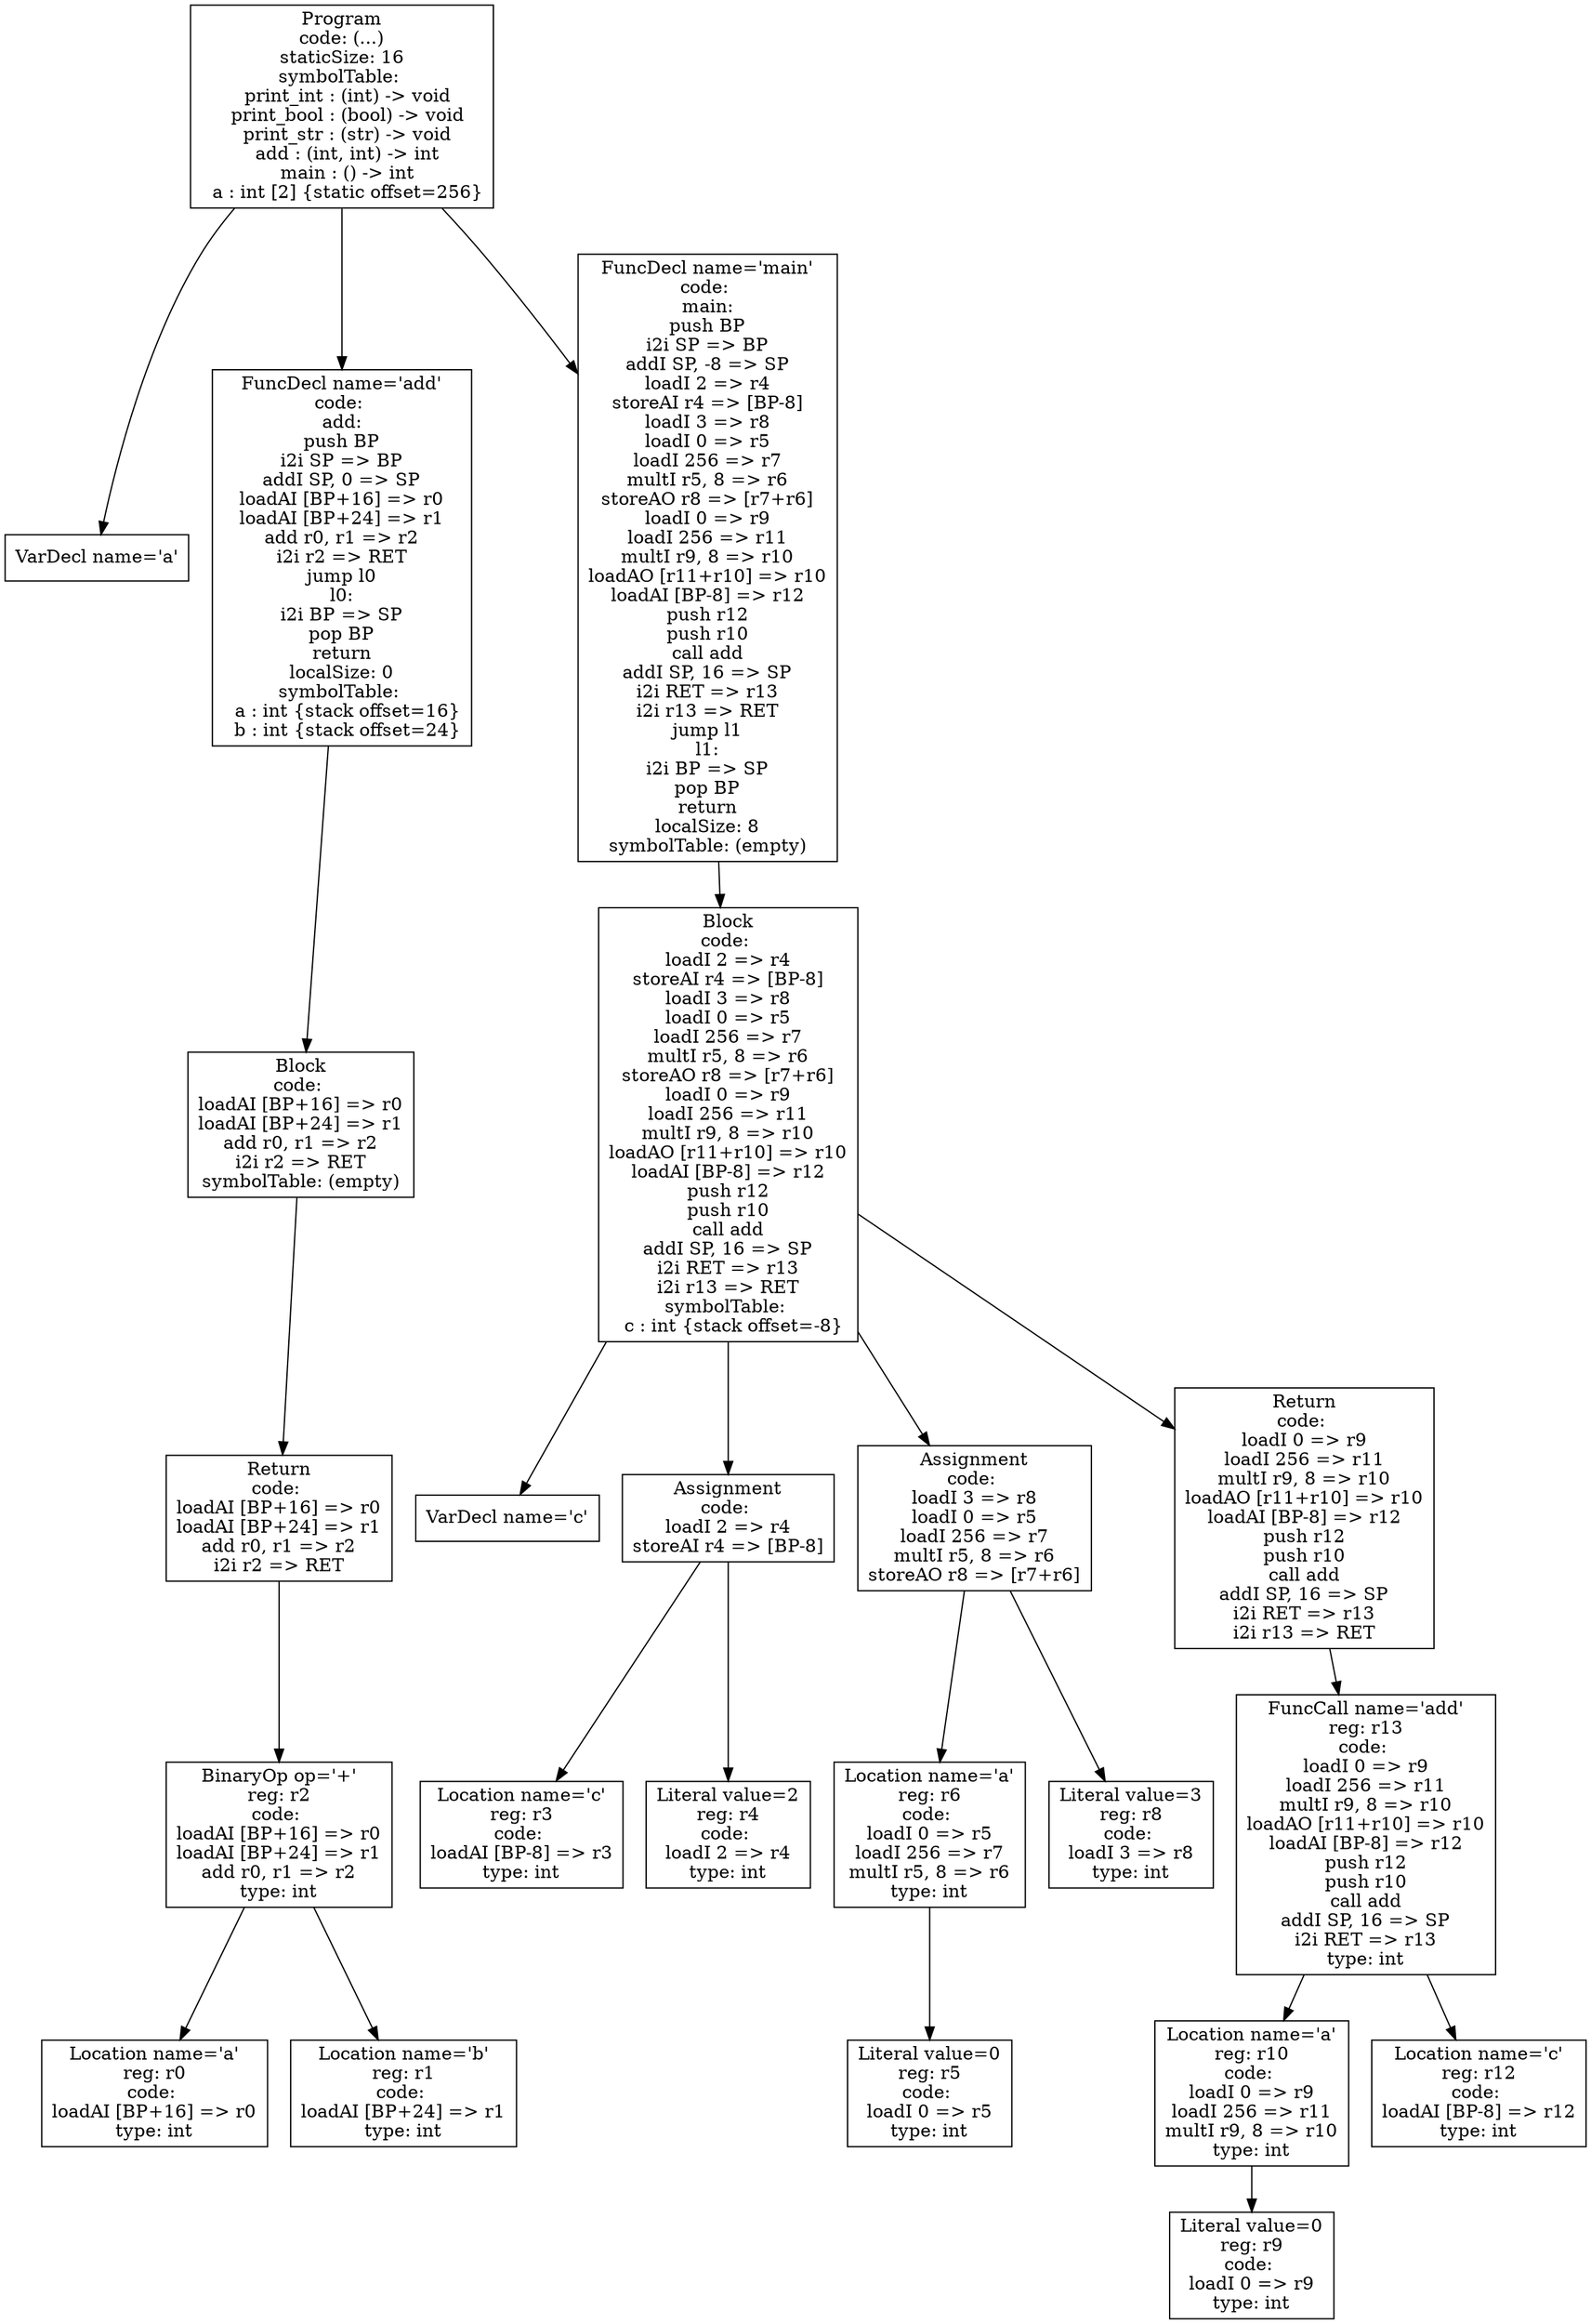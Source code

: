 digraph AST {
1 [shape=box, label="VarDecl name='a'"];
6 [shape=box, label="Location name='a'\nreg: r0\ncode: \nloadAI [BP+16] => r0\ntype: int"];
7 [shape=box, label="Location name='b'\nreg: r1\ncode: \nloadAI [BP+24] => r1\ntype: int"];
5 [shape=box, label="BinaryOp op='+'\nreg: r2\ncode: \nloadAI [BP+16] => r0\nloadAI [BP+24] => r1\nadd r0, r1 => r2\ntype: int"];
5 -> 6;
5 -> 7;
4 [shape=box, label="Return\ncode: \nloadAI [BP+16] => r0\nloadAI [BP+24] => r1\nadd r0, r1 => r2\ni2i r2 => RET"];
4 -> 5;
3 [shape=box, label="Block\ncode: \nloadAI [BP+16] => r0\nloadAI [BP+24] => r1\nadd r0, r1 => r2\ni2i r2 => RET\nsymbolTable: (empty)"];
3 -> 4;
2 [shape=box, label="FuncDecl name='add'\ncode: \nadd:\npush BP\ni2i SP => BP\naddI SP, 0 => SP\nloadAI [BP+16] => r0\nloadAI [BP+24] => r1\nadd r0, r1 => r2\ni2i r2 => RET\njump l0\nl0:\ni2i BP => SP\npop BP\nreturn\nlocalSize: 0\nsymbolTable: \n  a : int {stack offset=16}\n  b : int {stack offset=24}"];
2 -> 3;
10 [shape=box, label="VarDecl name='c'"];
12 [shape=box, label="Location name='c'\nreg: r3\ncode: \nloadAI [BP-8] => r3\ntype: int"];
13 [shape=box, label="Literal value=2\nreg: r4\ncode: \nloadI 2 => r4\ntype: int"];
11 [shape=box, label="Assignment\ncode: \nloadI 2 => r4\nstoreAI r4 => [BP-8]"];
11 -> 12;
11 -> 13;
16 [shape=box, label="Literal value=0\nreg: r5\ncode: \nloadI 0 => r5\ntype: int"];
15 [shape=box, label="Location name='a'\nreg: r6\ncode: \nloadI 0 => r5\nloadI 256 => r7\nmultI r5, 8 => r6\ntype: int"];
15 -> 16;
17 [shape=box, label="Literal value=3\nreg: r8\ncode: \nloadI 3 => r8\ntype: int"];
14 [shape=box, label="Assignment\ncode: \nloadI 3 => r8\nloadI 0 => r5\nloadI 256 => r7\nmultI r5, 8 => r6\nstoreAO r8 => [r7+r6]"];
14 -> 15;
14 -> 17;
21 [shape=box, label="Literal value=0\nreg: r9\ncode: \nloadI 0 => r9\ntype: int"];
20 [shape=box, label="Location name='a'\nreg: r10\ncode: \nloadI 0 => r9\nloadI 256 => r11\nmultI r9, 8 => r10\ntype: int"];
20 -> 21;
22 [shape=box, label="Location name='c'\nreg: r12\ncode: \nloadAI [BP-8] => r12\ntype: int"];
19 [shape=box, label="FuncCall name='add'\nreg: r13\ncode: \nloadI 0 => r9\nloadI 256 => r11\nmultI r9, 8 => r10\nloadAO [r11+r10] => r10\nloadAI [BP-8] => r12\npush r12\npush r10\ncall add\naddI SP, 16 => SP\ni2i RET => r13\ntype: int"];
19 -> 20;
19 -> 22;
18 [shape=box, label="Return\ncode: \nloadI 0 => r9\nloadI 256 => r11\nmultI r9, 8 => r10\nloadAO [r11+r10] => r10\nloadAI [BP-8] => r12\npush r12\npush r10\ncall add\naddI SP, 16 => SP\ni2i RET => r13\ni2i r13 => RET"];
18 -> 19;
9 [shape=box, label="Block\ncode: \nloadI 2 => r4\nstoreAI r4 => [BP-8]\nloadI 3 => r8\nloadI 0 => r5\nloadI 256 => r7\nmultI r5, 8 => r6\nstoreAO r8 => [r7+r6]\nloadI 0 => r9\nloadI 256 => r11\nmultI r9, 8 => r10\nloadAO [r11+r10] => r10\nloadAI [BP-8] => r12\npush r12\npush r10\ncall add\naddI SP, 16 => SP\ni2i RET => r13\ni2i r13 => RET\nsymbolTable: \n  c : int {stack offset=-8}"];
9 -> 10;
9 -> 11;
9 -> 14;
9 -> 18;
8 [shape=box, label="FuncDecl name='main'\ncode: \nmain:\npush BP\ni2i SP => BP\naddI SP, -8 => SP\nloadI 2 => r4\nstoreAI r4 => [BP-8]\nloadI 3 => r8\nloadI 0 => r5\nloadI 256 => r7\nmultI r5, 8 => r6\nstoreAO r8 => [r7+r6]\nloadI 0 => r9\nloadI 256 => r11\nmultI r9, 8 => r10\nloadAO [r11+r10] => r10\nloadAI [BP-8] => r12\npush r12\npush r10\ncall add\naddI SP, 16 => SP\ni2i RET => r13\ni2i r13 => RET\njump l1\nl1:\ni2i BP => SP\npop BP\nreturn\nlocalSize: 8\nsymbolTable: (empty)"];
8 -> 9;
0 [shape=box, label="Program\ncode: (...)\nstaticSize: 16\nsymbolTable: \n  print_int : (int) -> void\n  print_bool : (bool) -> void\n  print_str : (str) -> void\n  add : (int, int) -> int\n  main : () -> int\n  a : int [2] {static offset=256}"];
0 -> 1;
0 -> 2;
0 -> 8;
}
